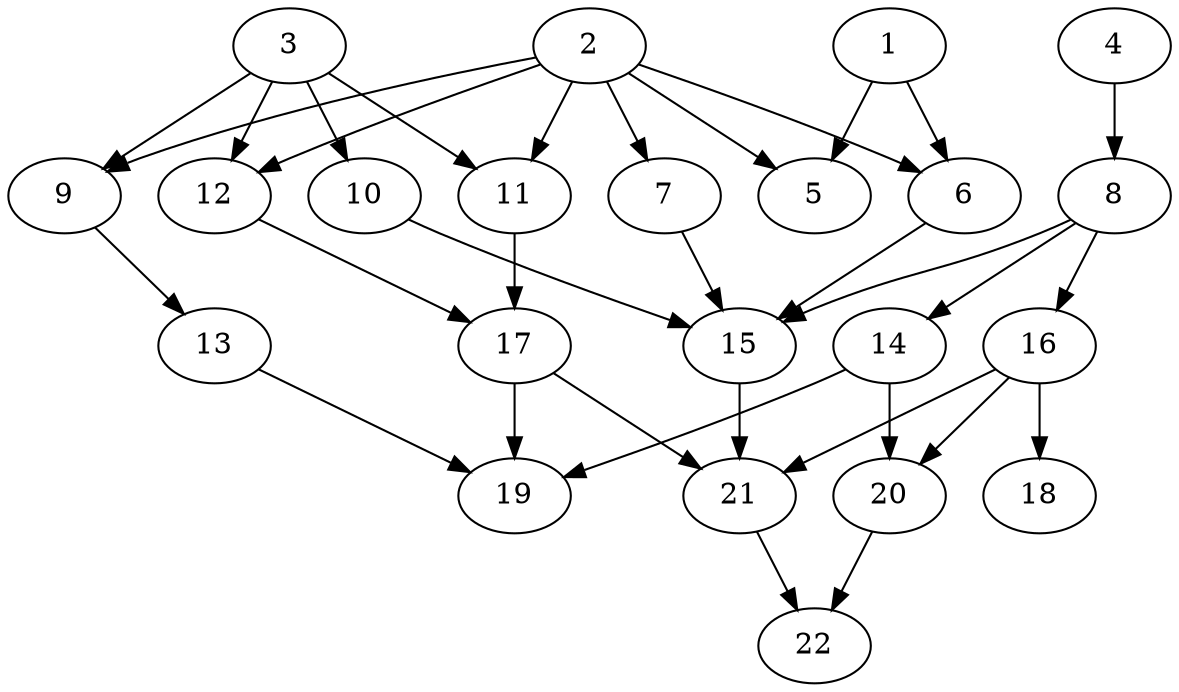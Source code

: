 // DAG (tier=2-normal, mode=compute, n=22, ccr=0.399, fat=0.584, density=0.409, regular=0.523, jump=0.105, mindata=524288, maxdata=8388608)
// DAG automatically generated by daggen at Sun Aug 24 16:33:33 2025
// /home/ermia/Project/Environments/daggen/bin/daggen --dot --ccr 0.399 --fat 0.584 --regular 0.523 --density 0.409 --jump 0.105 --mindata 524288 --maxdata 8388608 -n 22 
digraph G {
  1 [size="13670535601077500", alpha="0.17", expect_size="6835267800538750"]
  1 -> 5 [size ="430888307392512"]
  1 -> 6 [size ="430888307392512"]
  2 [size="523587906706041995264", alpha="0.10", expect_size="261793953353020997632"]
  2 -> 5 [size ="519696419913728"]
  2 -> 6 [size ="519696419913728"]
  2 -> 7 [size ="519696419913728"]
  2 -> 9 [size ="519696419913728"]
  2 -> 11 [size ="519696419913728"]
  2 -> 12 [size ="519696419913728"]
  3 [size="414450781675044470784", alpha="0.14", expect_size="207225390837522235392"]
  3 -> 9 [size ="444704948748288"]
  3 -> 10 [size ="444704948748288"]
  3 -> 11 [size ="444704948748288"]
  3 -> 12 [size ="444704948748288"]
  4 [size="11300762961221192", alpha="0.10", expect_size="5650381480610596"]
  4 -> 8 [size ="368181248000000"]
  5 [size="58494078037181584", alpha="0.01", expect_size="29247039018590792"]
  6 [size="141100646797200", alpha="0.10", expect_size="70550323398600"]
  6 -> 15 [size ="17370466746368"]
  7 [size="1145658643159829504", alpha="0.15", expect_size="572829321579914752"]
  7 -> 15 [size ="460105384460288"]
  8 [size="6045437201309761536", alpha="0.01", expect_size="3022718600654880768"]
  8 -> 14 [size ="26548610531328"]
  8 -> 15 [size ="26548610531328"]
  8 -> 16 [size ="26548610531328"]
  9 [size="3657457809849030", alpha="0.09", expect_size="1828728904924515"]
  9 -> 13 [size ="149458494947328"]
  10 [size="445066904943808", alpha="0.20", expect_size="222533452471904"]
  10 -> 15 [size ="14133160312832"]
  11 [size="104718350961552130048", alpha="0.07", expect_size="52359175480776065024"]
  11 -> 17 [size ="177734546358272"]
  12 [size="3778222344124760064", alpha="0.07", expect_size="1889111172062380032"]
  12 -> 17 [size ="19406549680128"]
  13 [size="67277834639523616", alpha="0.08", expect_size="33638917319761808"]
  13 -> 19 [size ="65813671313408"]
  14 [size="21110986284336152576", alpha="0.04", expect_size="10555493142168076288"]
  14 -> 19 [size ="61107662225408"]
  14 -> 20 [size ="61107662225408"]
  15 [size="821549444100979200", alpha="0.19", expect_size="410774722050489600"]
  15 -> 21 [size ="374095711567872"]
  16 [size="9750687485160310", alpha="0.05", expect_size="4875343742580155"]
  16 -> 18 [size ="354636825362432"]
  16 -> 20 [size ="354636825362432"]
  16 -> 21 [size ="354636825362432"]
  17 [size="14262258430784838", alpha="0.15", expect_size="7131129215392419"]
  17 -> 19 [size ="248614316146688"]
  17 -> 21 [size ="248614316146688"]
  18 [size="3018597586267514", alpha="0.17", expect_size="1509298793133757"]
  19 [size="3076926824050856", alpha="0.10", expect_size="1538463412025428"]
  20 [size="125367968072426352", alpha="0.11", expect_size="62683984036213176"]
  20 -> 22 [size ="47078218661888"]
  21 [size="52765733772567648", alpha="0.11", expect_size="26382866886283824"]
  21 -> 22 [size ="53017646727168"]
  22 [size="119103772205281360", alpha="0.01", expect_size="59551886102640680"]
}